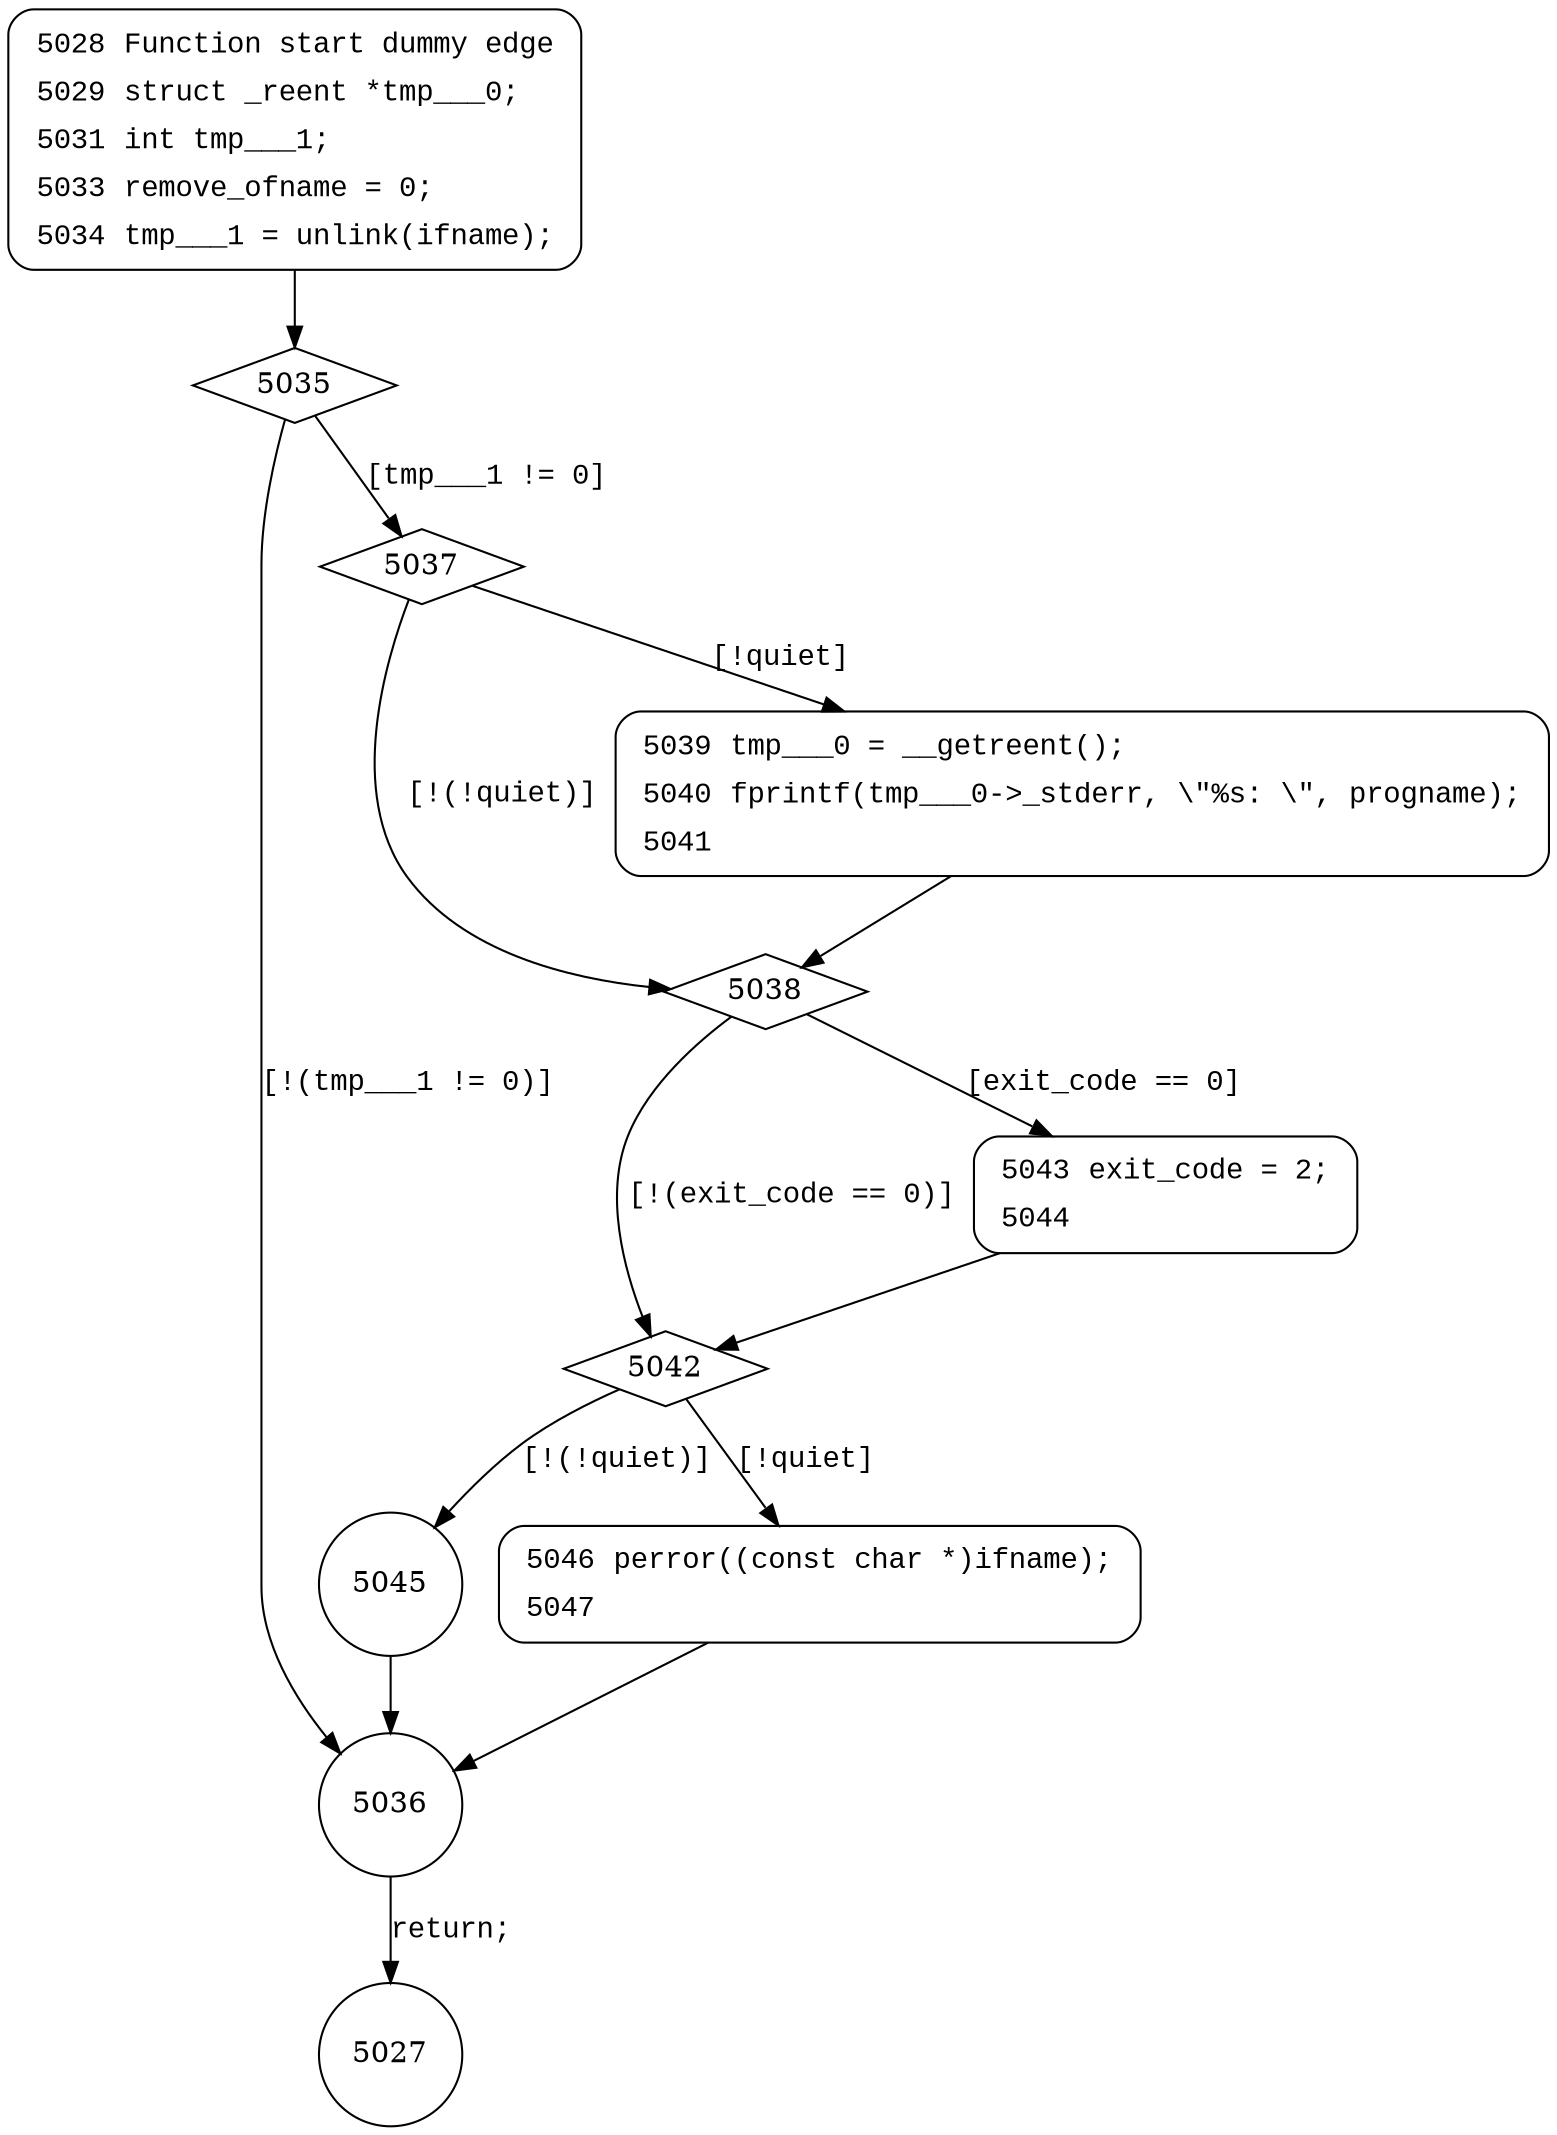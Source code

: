 digraph copy_stat {
5035 [shape="diamond"]
5036 [shape="circle"]
5037 [shape="diamond"]
5038 [shape="diamond"]
5039 [shape="circle"]
5042 [shape="diamond"]
5043 [shape="circle"]
5045 [shape="circle"]
5046 [shape="circle"]
5027 [shape="circle"]
5028 [style="filled,bold" penwidth="1" fillcolor="white" fontname="Courier New" shape="Mrecord" label=<<table border="0" cellborder="0" cellpadding="3" bgcolor="white"><tr><td align="right">5028</td><td align="left">Function start dummy edge</td></tr><tr><td align="right">5029</td><td align="left">struct _reent *tmp___0;</td></tr><tr><td align="right">5031</td><td align="left">int tmp___1;</td></tr><tr><td align="right">5033</td><td align="left">remove_ofname = 0;</td></tr><tr><td align="right">5034</td><td align="left">tmp___1 = unlink(ifname);</td></tr></table>>]
5028 -> 5035[label=""]
5039 [style="filled,bold" penwidth="1" fillcolor="white" fontname="Courier New" shape="Mrecord" label=<<table border="0" cellborder="0" cellpadding="3" bgcolor="white"><tr><td align="right">5039</td><td align="left">tmp___0 = __getreent();</td></tr><tr><td align="right">5040</td><td align="left">fprintf(tmp___0-&gt;_stderr, \"%s: \", progname);</td></tr><tr><td align="right">5041</td><td align="left"></td></tr></table>>]
5039 -> 5038[label=""]
5043 [style="filled,bold" penwidth="1" fillcolor="white" fontname="Courier New" shape="Mrecord" label=<<table border="0" cellborder="0" cellpadding="3" bgcolor="white"><tr><td align="right">5043</td><td align="left">exit_code = 2;</td></tr><tr><td align="right">5044</td><td align="left"></td></tr></table>>]
5043 -> 5042[label=""]
5046 [style="filled,bold" penwidth="1" fillcolor="white" fontname="Courier New" shape="Mrecord" label=<<table border="0" cellborder="0" cellpadding="3" bgcolor="white"><tr><td align="right">5046</td><td align="left">perror((const char *)ifname);</td></tr><tr><td align="right">5047</td><td align="left"></td></tr></table>>]
5046 -> 5036[label=""]
5035 -> 5036 [label="[!(tmp___1 != 0)]" fontname="Courier New"]
5035 -> 5037 [label="[tmp___1 != 0]" fontname="Courier New"]
5037 -> 5038 [label="[!(!quiet)]" fontname="Courier New"]
5037 -> 5039 [label="[!quiet]" fontname="Courier New"]
5038 -> 5042 [label="[!(exit_code == 0)]" fontname="Courier New"]
5038 -> 5043 [label="[exit_code == 0]" fontname="Courier New"]
5042 -> 5045 [label="[!(!quiet)]" fontname="Courier New"]
5042 -> 5046 [label="[!quiet]" fontname="Courier New"]
5036 -> 5027 [label="return;" fontname="Courier New"]
5045 -> 5036 [label="" fontname="Courier New"]
}